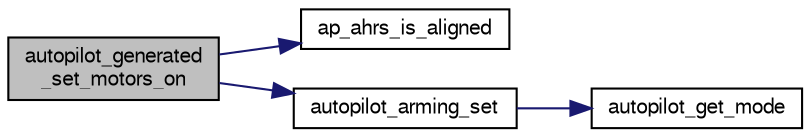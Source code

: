 digraph "autopilot_generated_set_motors_on"
{
  edge [fontname="FreeSans",fontsize="10",labelfontname="FreeSans",labelfontsize="10"];
  node [fontname="FreeSans",fontsize="10",shape=record];
  rankdir="LR";
  Node1 [label="autopilot_generated\l_set_motors_on",height=0.2,width=0.4,color="black", fillcolor="grey75", style="filled", fontcolor="black"];
  Node1 -> Node2 [color="midnightblue",fontsize="10",style="solid",fontname="FreeSans"];
  Node2 [label="ap_ahrs_is_aligned",height=0.2,width=0.4,color="black", fillcolor="white", style="filled",URL="$rotorcraft_2autopilot__utils_8c.html#af72725922c8f82a4bfa00f945376cede",tooltip="Display descent speed in failsafe mode if needed. "];
  Node1 -> Node3 [color="midnightblue",fontsize="10",style="solid",fontname="FreeSans"];
  Node3 [label="autopilot_arming_set",height=0.2,width=0.4,color="black", fillcolor="white", style="filled",URL="$autopilot__arming__switch_8h.html#a644c6a09c2081595c4dbc608fd7ed163"];
  Node3 -> Node4 [color="midnightblue",fontsize="10",style="solid",fontname="FreeSans"];
  Node4 [label="autopilot_get_mode",height=0.2,width=0.4,color="black", fillcolor="white", style="filled",URL="$autopilot_8c.html#a23af2ac2d4bcb9b71c869a409de61cc4",tooltip="get autopilot mode "];
}
